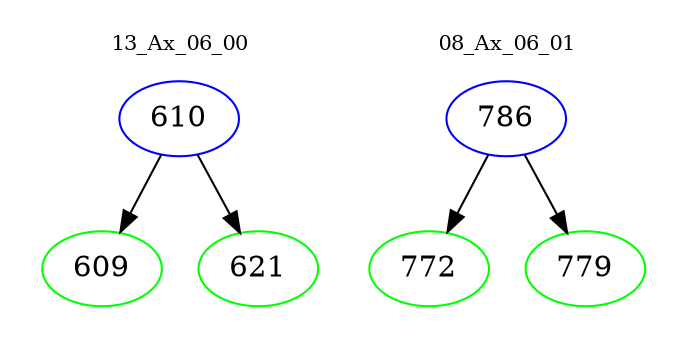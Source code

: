 digraph{
subgraph cluster_0 {
color = white
label = "13_Ax_06_00";
fontsize=10;
T0_610 [label="610", color="blue"]
T0_610 -> T0_609 [color="black"]
T0_609 [label="609", color="green"]
T0_610 -> T0_621 [color="black"]
T0_621 [label="621", color="green"]
}
subgraph cluster_1 {
color = white
label = "08_Ax_06_01";
fontsize=10;
T1_786 [label="786", color="blue"]
T1_786 -> T1_772 [color="black"]
T1_772 [label="772", color="green"]
T1_786 -> T1_779 [color="black"]
T1_779 [label="779", color="green"]
}
}
